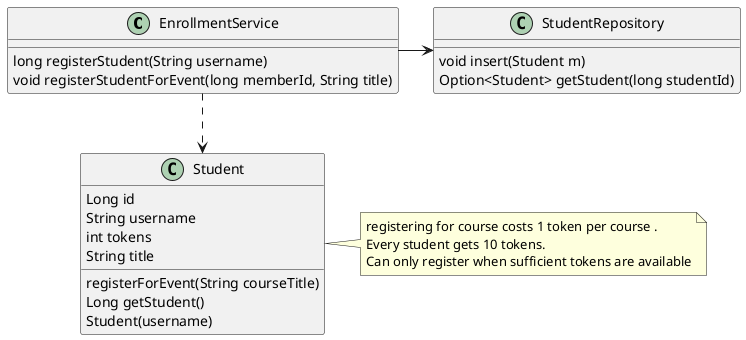 @startuml


class EnrollmentService{
  long registerStudent(String username)
  void registerStudentForEvent(long memberId, String title)
}

EnrollmentService ..> Student

class StudentRepository{
  void insert(Student m)
  Option<Student> getStudent(long studentId)
}

EnrollmentService -> StudentRepository

note right of Student : registering for course costs 1 token per course .\nEvery student gets 10 tokens.\nCan only register when sufficient tokens are available

class Student {
  Long id
  String username
  int tokens
  String title
  registerForEvent(String courseTitle)
  Long getStudent()
  Student(username)
}

@enduml
